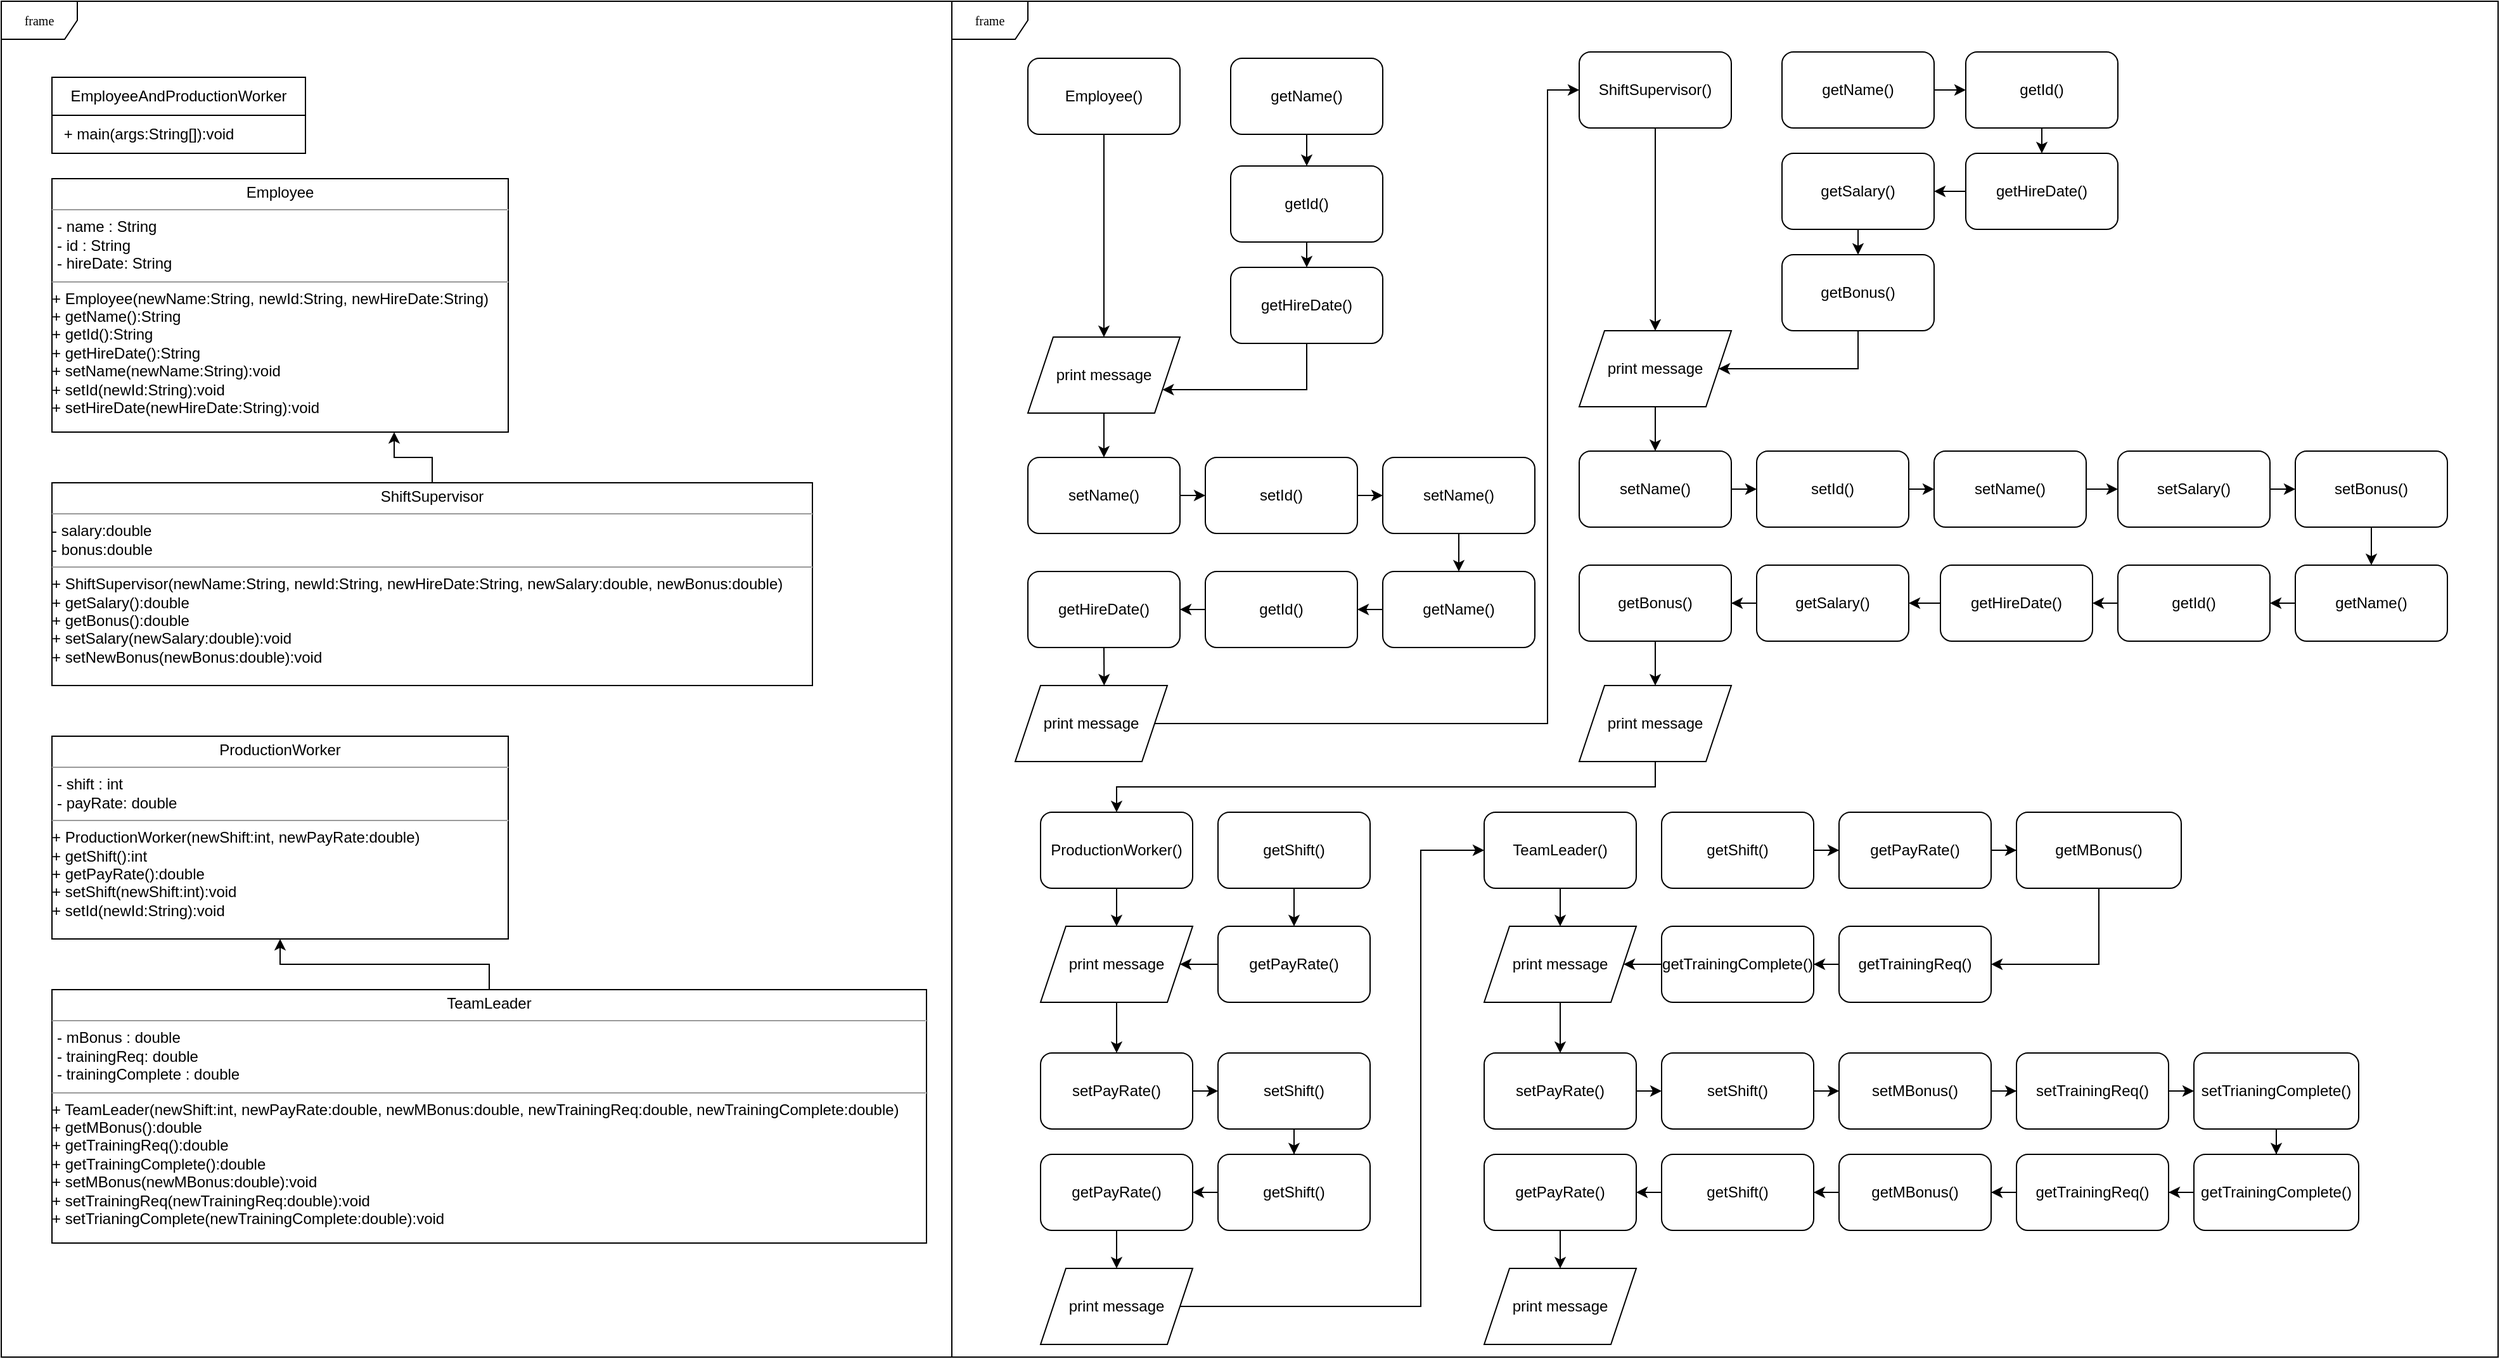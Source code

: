 <mxfile version="21.8.0" type="github">
  <diagram name="Page-1" id="P0r75sNN5x2hzDNqAm3I">
    <mxGraphModel dx="1914" dy="2133" grid="1" gridSize="10" guides="1" tooltips="1" connect="1" arrows="1" fold="1" page="1" pageScale="1" pageWidth="850" pageHeight="1100" math="0" shadow="0">
      <root>
        <mxCell id="0" />
        <mxCell id="1" parent="0" />
        <mxCell id="juT-ESsIJ_UsiJBfhcRe-1" value="frame" style="shape=umlFrame;whiteSpace=wrap;html=1;rounded=0;shadow=0;comic=0;labelBackgroundColor=none;strokeWidth=1;fontFamily=Verdana;fontSize=10;align=center;" vertex="1" parent="1">
          <mxGeometry x="40" y="-1080" width="750" height="1070" as="geometry" />
        </mxCell>
        <mxCell id="juT-ESsIJ_UsiJBfhcRe-41" value="&lt;div&gt;EmployeeAndProductionWorker&lt;/div&gt;" style="swimlane;fontStyle=0;childLayout=stackLayout;horizontal=1;startSize=30;horizontalStack=0;resizeParent=1;resizeParentMax=0;resizeLast=0;collapsible=1;marginBottom=0;whiteSpace=wrap;html=1;" vertex="1" parent="1">
          <mxGeometry x="80" y="-1020" width="200" height="60" as="geometry" />
        </mxCell>
        <mxCell id="juT-ESsIJ_UsiJBfhcRe-42" value="&amp;nbsp;+ main(args:String[]):void" style="text;strokeColor=none;fillColor=none;align=left;verticalAlign=middle;spacingLeft=4;spacingRight=4;overflow=hidden;points=[[0,0.5],[1,0.5]];portConstraint=eastwest;rotatable=0;whiteSpace=wrap;html=1;" vertex="1" parent="juT-ESsIJ_UsiJBfhcRe-41">
          <mxGeometry y="30" width="200" height="30" as="geometry" />
        </mxCell>
        <mxCell id="juT-ESsIJ_UsiJBfhcRe-44" value="Employee()" style="rounded=1;whiteSpace=wrap;html=1;" vertex="1" parent="1">
          <mxGeometry x="850" y="-1035" width="120" height="60" as="geometry" />
        </mxCell>
        <mxCell id="juT-ESsIJ_UsiJBfhcRe-46" value="" style="endArrow=classic;html=1;rounded=0;entryX=0.5;entryY=0;entryDx=0;entryDy=0;" edge="1" parent="1" source="juT-ESsIJ_UsiJBfhcRe-44" target="juT-ESsIJ_UsiJBfhcRe-48">
          <mxGeometry width="50" height="50" relative="1" as="geometry">
            <mxPoint x="900" y="-925" as="sourcePoint" />
            <mxPoint x="910" y="-915" as="targetPoint" />
            <Array as="points" />
          </mxGeometry>
        </mxCell>
        <mxCell id="juT-ESsIJ_UsiJBfhcRe-47" value="" style="edgeStyle=orthogonalEdgeStyle;rounded=0;orthogonalLoop=1;jettySize=auto;html=1;" edge="1" parent="1" source="juT-ESsIJ_UsiJBfhcRe-48">
          <mxGeometry relative="1" as="geometry">
            <mxPoint x="910" y="-720" as="targetPoint" />
          </mxGeometry>
        </mxCell>
        <mxCell id="juT-ESsIJ_UsiJBfhcRe-48" value="print message" style="shape=parallelogram;perimeter=parallelogramPerimeter;whiteSpace=wrap;html=1;fixedSize=1;" vertex="1" parent="1">
          <mxGeometry x="850" y="-815" width="120" height="60" as="geometry" />
        </mxCell>
        <mxCell id="juT-ESsIJ_UsiJBfhcRe-78" style="edgeStyle=orthogonalEdgeStyle;rounded=0;orthogonalLoop=1;jettySize=auto;html=1;exitX=0.5;exitY=1;exitDx=0;exitDy=0;entryX=0.5;entryY=0;entryDx=0;entryDy=0;" edge="1" parent="1" source="juT-ESsIJ_UsiJBfhcRe-52" target="juT-ESsIJ_UsiJBfhcRe-70">
          <mxGeometry relative="1" as="geometry" />
        </mxCell>
        <mxCell id="juT-ESsIJ_UsiJBfhcRe-52" value="getName()" style="rounded=1;whiteSpace=wrap;html=1;" vertex="1" parent="1">
          <mxGeometry x="1010" y="-1035" width="120" height="60" as="geometry" />
        </mxCell>
        <mxCell id="juT-ESsIJ_UsiJBfhcRe-56" value="&lt;p style=&quot;margin:0px;margin-top:4px;text-align:center;&quot;&gt;Employee&lt;br&gt;&lt;/p&gt;&lt;hr size=&quot;1&quot;&gt;&lt;p style=&quot;margin:0px;margin-left:4px;&quot;&gt;- name : String&lt;/p&gt;&lt;p style=&quot;margin:0px;margin-left:4px;&quot;&gt;- id : String&lt;/p&gt;&lt;p style=&quot;margin:0px;margin-left:4px;&quot;&gt;- hireDate: String&lt;br&gt;&lt;/p&gt;&lt;hr size=&quot;1&quot;&gt;&lt;div&gt;+ Employee(newName:String, newId:String, newHireDate:String)&lt;/div&gt;&lt;div&gt;+ getName():String&lt;/div&gt;&lt;div&gt;+ getId():String&lt;/div&gt;&lt;div&gt;+ getHireDate():String&lt;/div&gt;&lt;div&gt;+ setName(newName:String):void&lt;/div&gt;&lt;div&gt;+ setId(newId:String):void&lt;/div&gt;&lt;div&gt;+ setHireDate(newHireDate:String):void&lt;br&gt;&lt;/div&gt;" style="verticalAlign=top;align=left;overflow=fill;fontSize=12;fontFamily=Helvetica;html=1;rounded=0;shadow=0;comic=0;labelBackgroundColor=none;strokeWidth=1" vertex="1" parent="1">
          <mxGeometry x="80" y="-940" width="360" height="200" as="geometry" />
        </mxCell>
        <mxCell id="juT-ESsIJ_UsiJBfhcRe-57" value="&lt;p style=&quot;margin:0px;margin-top:4px;text-align:center;&quot;&gt;ProductionWorker&lt;br&gt;&lt;/p&gt;&lt;hr size=&quot;1&quot;&gt;&lt;p style=&quot;margin:0px;margin-left:4px;&quot;&gt;- shift : int&lt;br&gt;&lt;/p&gt;&lt;p style=&quot;margin:0px;margin-left:4px;&quot;&gt;- payRate: double&lt;br&gt;&lt;/p&gt;&lt;hr size=&quot;1&quot;&gt;&lt;div&gt;+ ProductionWorker(newShift:int, newPayRate:double)&lt;/div&gt;&lt;div&gt;+ getShift():int&lt;/div&gt;&lt;div&gt;+ getPayRate():double&lt;/div&gt;&lt;div&gt;+ setShift(newShift:int):void&lt;/div&gt;&lt;div&gt;+ setId(newId:String):void&lt;/div&gt;" style="verticalAlign=top;align=left;overflow=fill;fontSize=12;fontFamily=Helvetica;html=1;rounded=0;shadow=0;comic=0;labelBackgroundColor=none;strokeWidth=1" vertex="1" parent="1">
          <mxGeometry x="80" y="-500" width="360" height="160" as="geometry" />
        </mxCell>
        <mxCell id="juT-ESsIJ_UsiJBfhcRe-60" style="edgeStyle=orthogonalEdgeStyle;rounded=0;orthogonalLoop=1;jettySize=auto;html=1;entryX=0.75;entryY=1;entryDx=0;entryDy=0;" edge="1" parent="1" source="juT-ESsIJ_UsiJBfhcRe-58" target="juT-ESsIJ_UsiJBfhcRe-56">
          <mxGeometry relative="1" as="geometry" />
        </mxCell>
        <mxCell id="juT-ESsIJ_UsiJBfhcRe-58" value="&lt;p style=&quot;margin:0px;margin-top:4px;text-align:center;&quot;&gt;ShiftSupervisor&lt;br&gt;&lt;/p&gt;&lt;hr size=&quot;1&quot;&gt;&lt;div&gt;- salary:double&lt;/div&gt;&lt;div&gt;- bonus:double&lt;br&gt;&lt;/div&gt;&lt;hr size=&quot;1&quot;&gt;&lt;div&gt;+ ShiftSupervisor(newName:String, newId:String, newHireDate:String, newSalary:double, newBonus:double)&lt;/div&gt;&lt;div&gt;+ getSalary():double&lt;/div&gt;&lt;div&gt;+ getBonus():double&lt;/div&gt;&lt;div&gt;+ setSalary(newSalary:double):void&lt;/div&gt;&lt;div&gt;+ setNewBonus(newBonus:double):void&lt;/div&gt;" style="verticalAlign=top;align=left;overflow=fill;fontSize=12;fontFamily=Helvetica;html=1;rounded=0;shadow=0;comic=0;labelBackgroundColor=none;strokeWidth=1" vertex="1" parent="1">
          <mxGeometry x="80" y="-700" width="600" height="160" as="geometry" />
        </mxCell>
        <mxCell id="juT-ESsIJ_UsiJBfhcRe-62" style="edgeStyle=orthogonalEdgeStyle;rounded=0;orthogonalLoop=1;jettySize=auto;html=1;" edge="1" parent="1" source="juT-ESsIJ_UsiJBfhcRe-61" target="juT-ESsIJ_UsiJBfhcRe-57">
          <mxGeometry relative="1" as="geometry" />
        </mxCell>
        <mxCell id="juT-ESsIJ_UsiJBfhcRe-61" value="&lt;p style=&quot;margin:0px;margin-top:4px;text-align:center;&quot;&gt;TeamLeader&lt;br&gt;&lt;/p&gt;&lt;hr size=&quot;1&quot;&gt;&lt;p style=&quot;margin:0px;margin-left:4px;&quot;&gt;- mBonus : double&lt;br&gt;&lt;/p&gt;&lt;p style=&quot;margin:0px;margin-left:4px;&quot;&gt;- trainingReq: double&lt;/p&gt;&lt;p style=&quot;margin:0px;margin-left:4px;&quot;&gt;- trainingComplete : double&lt;br&gt;&lt;/p&gt;&lt;hr size=&quot;1&quot;&gt;&lt;div&gt;+ TeamLeader(newShift:int, newPayRate:double, newMBonus:double, newTrainingReq:double, newTrainingComplete:double)&lt;/div&gt;&lt;div&gt;+ getMBonus():double&lt;/div&gt;&lt;div&gt;+ getTrainingReq():double&lt;/div&gt;&lt;div&gt;+ getTrainingComplete():double&lt;br&gt;&lt;/div&gt;&lt;div&gt;+ setMBonus(newMBonus:double):void&lt;/div&gt;&lt;div&gt;+ setTrainingReq(newTrainingReq:double):void&lt;/div&gt;&lt;div&gt;+ setTrianingComplete(newTrainingComplete:double):void&lt;br&gt;&lt;/div&gt;" style="verticalAlign=top;align=left;overflow=fill;fontSize=12;fontFamily=Helvetica;html=1;rounded=0;shadow=0;comic=0;labelBackgroundColor=none;strokeWidth=1" vertex="1" parent="1">
          <mxGeometry x="80" y="-300" width="690" height="200" as="geometry" />
        </mxCell>
        <mxCell id="juT-ESsIJ_UsiJBfhcRe-80" style="edgeStyle=orthogonalEdgeStyle;rounded=0;orthogonalLoop=1;jettySize=auto;html=1;exitX=0.5;exitY=1;exitDx=0;exitDy=0;entryX=1;entryY=0.75;entryDx=0;entryDy=0;" edge="1" parent="1" source="juT-ESsIJ_UsiJBfhcRe-69" target="juT-ESsIJ_UsiJBfhcRe-48">
          <mxGeometry relative="1" as="geometry" />
        </mxCell>
        <mxCell id="juT-ESsIJ_UsiJBfhcRe-69" value="getHireDate()" style="rounded=1;whiteSpace=wrap;html=1;" vertex="1" parent="1">
          <mxGeometry x="1010" y="-870" width="120" height="60" as="geometry" />
        </mxCell>
        <mxCell id="juT-ESsIJ_UsiJBfhcRe-79" style="edgeStyle=orthogonalEdgeStyle;rounded=0;orthogonalLoop=1;jettySize=auto;html=1;exitX=0.5;exitY=1;exitDx=0;exitDy=0;entryX=0.5;entryY=0;entryDx=0;entryDy=0;" edge="1" parent="1" source="juT-ESsIJ_UsiJBfhcRe-70" target="juT-ESsIJ_UsiJBfhcRe-69">
          <mxGeometry relative="1" as="geometry" />
        </mxCell>
        <mxCell id="juT-ESsIJ_UsiJBfhcRe-70" value="getId()" style="rounded=1;whiteSpace=wrap;html=1;" vertex="1" parent="1">
          <mxGeometry x="1010" y="-950" width="120" height="60" as="geometry" />
        </mxCell>
        <mxCell id="juT-ESsIJ_UsiJBfhcRe-76" style="edgeStyle=orthogonalEdgeStyle;rounded=0;orthogonalLoop=1;jettySize=auto;html=1;exitX=1;exitY=0.5;exitDx=0;exitDy=0;entryX=0;entryY=0.5;entryDx=0;entryDy=0;" edge="1" parent="1" source="juT-ESsIJ_UsiJBfhcRe-73" target="juT-ESsIJ_UsiJBfhcRe-75">
          <mxGeometry relative="1" as="geometry" />
        </mxCell>
        <mxCell id="juT-ESsIJ_UsiJBfhcRe-73" value="setName()" style="rounded=1;whiteSpace=wrap;html=1;" vertex="1" parent="1">
          <mxGeometry x="850" y="-720" width="120" height="60" as="geometry" />
        </mxCell>
        <mxCell id="juT-ESsIJ_UsiJBfhcRe-81" style="edgeStyle=orthogonalEdgeStyle;rounded=0;orthogonalLoop=1;jettySize=auto;html=1;" edge="1" parent="1" source="juT-ESsIJ_UsiJBfhcRe-74">
          <mxGeometry relative="1" as="geometry">
            <mxPoint x="1190" y="-630" as="targetPoint" />
          </mxGeometry>
        </mxCell>
        <mxCell id="juT-ESsIJ_UsiJBfhcRe-74" value="setName()" style="rounded=1;whiteSpace=wrap;html=1;" vertex="1" parent="1">
          <mxGeometry x="1130" y="-720" width="120" height="60" as="geometry" />
        </mxCell>
        <mxCell id="juT-ESsIJ_UsiJBfhcRe-77" style="edgeStyle=orthogonalEdgeStyle;rounded=0;orthogonalLoop=1;jettySize=auto;html=1;exitX=1;exitY=0.5;exitDx=0;exitDy=0;entryX=0;entryY=0.5;entryDx=0;entryDy=0;" edge="1" parent="1" source="juT-ESsIJ_UsiJBfhcRe-75" target="juT-ESsIJ_UsiJBfhcRe-74">
          <mxGeometry relative="1" as="geometry" />
        </mxCell>
        <mxCell id="juT-ESsIJ_UsiJBfhcRe-75" value="setId()" style="rounded=1;whiteSpace=wrap;html=1;" vertex="1" parent="1">
          <mxGeometry x="990" y="-720" width="120" height="60" as="geometry" />
        </mxCell>
        <mxCell id="juT-ESsIJ_UsiJBfhcRe-86" style="edgeStyle=orthogonalEdgeStyle;rounded=0;orthogonalLoop=1;jettySize=auto;html=1;exitX=0;exitY=0.5;exitDx=0;exitDy=0;entryX=1;entryY=0.5;entryDx=0;entryDy=0;" edge="1" parent="1" source="juT-ESsIJ_UsiJBfhcRe-82" target="juT-ESsIJ_UsiJBfhcRe-84">
          <mxGeometry relative="1" as="geometry" />
        </mxCell>
        <mxCell id="juT-ESsIJ_UsiJBfhcRe-82" value="getName()" style="rounded=1;whiteSpace=wrap;html=1;" vertex="1" parent="1">
          <mxGeometry x="1130" y="-630" width="120" height="60" as="geometry" />
        </mxCell>
        <mxCell id="juT-ESsIJ_UsiJBfhcRe-87" style="edgeStyle=orthogonalEdgeStyle;rounded=0;orthogonalLoop=1;jettySize=auto;html=1;exitX=0;exitY=0.5;exitDx=0;exitDy=0;entryX=1;entryY=0.5;entryDx=0;entryDy=0;" edge="1" parent="1" source="juT-ESsIJ_UsiJBfhcRe-84" target="juT-ESsIJ_UsiJBfhcRe-85">
          <mxGeometry relative="1" as="geometry" />
        </mxCell>
        <mxCell id="juT-ESsIJ_UsiJBfhcRe-84" value="getId()" style="rounded=1;whiteSpace=wrap;html=1;" vertex="1" parent="1">
          <mxGeometry x="990" y="-630" width="120" height="60" as="geometry" />
        </mxCell>
        <mxCell id="juT-ESsIJ_UsiJBfhcRe-88" style="edgeStyle=orthogonalEdgeStyle;rounded=0;orthogonalLoop=1;jettySize=auto;html=1;exitX=0.5;exitY=1;exitDx=0;exitDy=0;" edge="1" parent="1" source="juT-ESsIJ_UsiJBfhcRe-85">
          <mxGeometry relative="1" as="geometry">
            <mxPoint x="910.176" y="-540" as="targetPoint" />
          </mxGeometry>
        </mxCell>
        <mxCell id="juT-ESsIJ_UsiJBfhcRe-85" value="getHireDate()" style="rounded=1;whiteSpace=wrap;html=1;" vertex="1" parent="1">
          <mxGeometry x="850" y="-630" width="120" height="60" as="geometry" />
        </mxCell>
        <mxCell id="juT-ESsIJ_UsiJBfhcRe-197" style="edgeStyle=orthogonalEdgeStyle;rounded=0;orthogonalLoop=1;jettySize=auto;html=1;exitX=1;exitY=0.5;exitDx=0;exitDy=0;entryX=0;entryY=0.5;entryDx=0;entryDy=0;" edge="1" parent="1" source="juT-ESsIJ_UsiJBfhcRe-89" target="juT-ESsIJ_UsiJBfhcRe-90">
          <mxGeometry relative="1" as="geometry">
            <Array as="points">
              <mxPoint x="1260" y="-510" />
              <mxPoint x="1260" y="-1010" />
            </Array>
          </mxGeometry>
        </mxCell>
        <mxCell id="juT-ESsIJ_UsiJBfhcRe-89" value="print message" style="shape=parallelogram;perimeter=parallelogramPerimeter;whiteSpace=wrap;html=1;fixedSize=1;" vertex="1" parent="1">
          <mxGeometry x="840" y="-540" width="120" height="60" as="geometry" />
        </mxCell>
        <mxCell id="juT-ESsIJ_UsiJBfhcRe-90" value="&lt;div&gt;ShiftSupervisor()&lt;/div&gt;" style="rounded=1;whiteSpace=wrap;html=1;" vertex="1" parent="1">
          <mxGeometry x="1285" y="-1040" width="120" height="60" as="geometry" />
        </mxCell>
        <mxCell id="juT-ESsIJ_UsiJBfhcRe-91" value="" style="endArrow=classic;html=1;rounded=0;entryX=0.5;entryY=0;entryDx=0;entryDy=0;" edge="1" parent="1" source="juT-ESsIJ_UsiJBfhcRe-90" target="juT-ESsIJ_UsiJBfhcRe-93">
          <mxGeometry width="50" height="50" relative="1" as="geometry">
            <mxPoint x="1335" y="-930" as="sourcePoint" />
            <mxPoint x="1345" y="-920" as="targetPoint" />
            <Array as="points" />
          </mxGeometry>
        </mxCell>
        <mxCell id="juT-ESsIJ_UsiJBfhcRe-92" value="" style="edgeStyle=orthogonalEdgeStyle;rounded=0;orthogonalLoop=1;jettySize=auto;html=1;" edge="1" parent="1" source="juT-ESsIJ_UsiJBfhcRe-93">
          <mxGeometry relative="1" as="geometry">
            <mxPoint x="1345" y="-725" as="targetPoint" />
          </mxGeometry>
        </mxCell>
        <mxCell id="juT-ESsIJ_UsiJBfhcRe-93" value="print message" style="shape=parallelogram;perimeter=parallelogramPerimeter;whiteSpace=wrap;html=1;fixedSize=1;" vertex="1" parent="1">
          <mxGeometry x="1285" y="-820" width="120" height="60" as="geometry" />
        </mxCell>
        <mxCell id="juT-ESsIJ_UsiJBfhcRe-116" style="edgeStyle=orthogonalEdgeStyle;rounded=0;orthogonalLoop=1;jettySize=auto;html=1;exitX=1;exitY=0.5;exitDx=0;exitDy=0;entryX=0;entryY=0.5;entryDx=0;entryDy=0;" edge="1" parent="1" source="juT-ESsIJ_UsiJBfhcRe-95" target="juT-ESsIJ_UsiJBfhcRe-99">
          <mxGeometry relative="1" as="geometry" />
        </mxCell>
        <mxCell id="juT-ESsIJ_UsiJBfhcRe-95" value="getName()" style="rounded=1;whiteSpace=wrap;html=1;" vertex="1" parent="1">
          <mxGeometry x="1445" y="-1040" width="120" height="60" as="geometry" />
        </mxCell>
        <mxCell id="juT-ESsIJ_UsiJBfhcRe-120" style="edgeStyle=orthogonalEdgeStyle;rounded=0;orthogonalLoop=1;jettySize=auto;html=1;exitX=0;exitY=0.5;exitDx=0;exitDy=0;entryX=1;entryY=0.5;entryDx=0;entryDy=0;" edge="1" parent="1" source="juT-ESsIJ_UsiJBfhcRe-97" target="juT-ESsIJ_UsiJBfhcRe-118">
          <mxGeometry relative="1" as="geometry" />
        </mxCell>
        <mxCell id="juT-ESsIJ_UsiJBfhcRe-97" value="getHireDate()" style="rounded=1;whiteSpace=wrap;html=1;" vertex="1" parent="1">
          <mxGeometry x="1590" y="-960" width="120" height="60" as="geometry" />
        </mxCell>
        <mxCell id="juT-ESsIJ_UsiJBfhcRe-117" style="edgeStyle=orthogonalEdgeStyle;rounded=0;orthogonalLoop=1;jettySize=auto;html=1;exitX=0.5;exitY=1;exitDx=0;exitDy=0;entryX=0.5;entryY=0;entryDx=0;entryDy=0;" edge="1" parent="1" source="juT-ESsIJ_UsiJBfhcRe-99" target="juT-ESsIJ_UsiJBfhcRe-97">
          <mxGeometry relative="1" as="geometry" />
        </mxCell>
        <mxCell id="juT-ESsIJ_UsiJBfhcRe-99" value="getId()" style="rounded=1;whiteSpace=wrap;html=1;" vertex="1" parent="1">
          <mxGeometry x="1590" y="-1040" width="120" height="60" as="geometry" />
        </mxCell>
        <mxCell id="juT-ESsIJ_UsiJBfhcRe-100" style="edgeStyle=orthogonalEdgeStyle;rounded=0;orthogonalLoop=1;jettySize=auto;html=1;exitX=1;exitY=0.5;exitDx=0;exitDy=0;entryX=0;entryY=0.5;entryDx=0;entryDy=0;" edge="1" parent="1" source="juT-ESsIJ_UsiJBfhcRe-101" target="juT-ESsIJ_UsiJBfhcRe-105">
          <mxGeometry relative="1" as="geometry" />
        </mxCell>
        <mxCell id="juT-ESsIJ_UsiJBfhcRe-101" value="setName()" style="rounded=1;whiteSpace=wrap;html=1;" vertex="1" parent="1">
          <mxGeometry x="1285" y="-725" width="120" height="60" as="geometry" />
        </mxCell>
        <mxCell id="juT-ESsIJ_UsiJBfhcRe-127" style="edgeStyle=orthogonalEdgeStyle;rounded=0;orthogonalLoop=1;jettySize=auto;html=1;exitX=1;exitY=0.5;exitDx=0;exitDy=0;entryX=0;entryY=0.5;entryDx=0;entryDy=0;" edge="1" parent="1" source="juT-ESsIJ_UsiJBfhcRe-103" target="juT-ESsIJ_UsiJBfhcRe-123">
          <mxGeometry relative="1" as="geometry" />
        </mxCell>
        <mxCell id="juT-ESsIJ_UsiJBfhcRe-103" value="setName()" style="rounded=1;whiteSpace=wrap;html=1;" vertex="1" parent="1">
          <mxGeometry x="1565" y="-725" width="120" height="60" as="geometry" />
        </mxCell>
        <mxCell id="juT-ESsIJ_UsiJBfhcRe-104" style="edgeStyle=orthogonalEdgeStyle;rounded=0;orthogonalLoop=1;jettySize=auto;html=1;exitX=1;exitY=0.5;exitDx=0;exitDy=0;entryX=0;entryY=0.5;entryDx=0;entryDy=0;" edge="1" parent="1" source="juT-ESsIJ_UsiJBfhcRe-105" target="juT-ESsIJ_UsiJBfhcRe-103">
          <mxGeometry relative="1" as="geometry" />
        </mxCell>
        <mxCell id="juT-ESsIJ_UsiJBfhcRe-105" value="setId()" style="rounded=1;whiteSpace=wrap;html=1;" vertex="1" parent="1">
          <mxGeometry x="1425" y="-725" width="120" height="60" as="geometry" />
        </mxCell>
        <mxCell id="juT-ESsIJ_UsiJBfhcRe-106" style="edgeStyle=orthogonalEdgeStyle;rounded=0;orthogonalLoop=1;jettySize=auto;html=1;exitX=0;exitY=0.5;exitDx=0;exitDy=0;entryX=1;entryY=0.5;entryDx=0;entryDy=0;" edge="1" parent="1" source="juT-ESsIJ_UsiJBfhcRe-107" target="juT-ESsIJ_UsiJBfhcRe-109">
          <mxGeometry relative="1" as="geometry" />
        </mxCell>
        <mxCell id="juT-ESsIJ_UsiJBfhcRe-107" value="getName()" style="rounded=1;whiteSpace=wrap;html=1;" vertex="1" parent="1">
          <mxGeometry x="1850" y="-635" width="120" height="60" as="geometry" />
        </mxCell>
        <mxCell id="juT-ESsIJ_UsiJBfhcRe-108" style="edgeStyle=orthogonalEdgeStyle;rounded=0;orthogonalLoop=1;jettySize=auto;html=1;exitX=0;exitY=0.5;exitDx=0;exitDy=0;entryX=1;entryY=0.5;entryDx=0;entryDy=0;" edge="1" parent="1" source="juT-ESsIJ_UsiJBfhcRe-109" target="juT-ESsIJ_UsiJBfhcRe-111">
          <mxGeometry relative="1" as="geometry" />
        </mxCell>
        <mxCell id="juT-ESsIJ_UsiJBfhcRe-109" value="getId()" style="rounded=1;whiteSpace=wrap;html=1;" vertex="1" parent="1">
          <mxGeometry x="1710" y="-635" width="120" height="60" as="geometry" />
        </mxCell>
        <mxCell id="juT-ESsIJ_UsiJBfhcRe-130" style="edgeStyle=orthogonalEdgeStyle;rounded=0;orthogonalLoop=1;jettySize=auto;html=1;exitX=0;exitY=0.5;exitDx=0;exitDy=0;entryX=1;entryY=0.5;entryDx=0;entryDy=0;" edge="1" parent="1" source="juT-ESsIJ_UsiJBfhcRe-111" target="juT-ESsIJ_UsiJBfhcRe-126">
          <mxGeometry relative="1" as="geometry" />
        </mxCell>
        <mxCell id="juT-ESsIJ_UsiJBfhcRe-111" value="getHireDate()" style="rounded=1;whiteSpace=wrap;html=1;" vertex="1" parent="1">
          <mxGeometry x="1570" y="-635" width="120" height="60" as="geometry" />
        </mxCell>
        <mxCell id="juT-ESsIJ_UsiJBfhcRe-198" style="edgeStyle=orthogonalEdgeStyle;rounded=0;orthogonalLoop=1;jettySize=auto;html=1;exitX=0.5;exitY=1;exitDx=0;exitDy=0;" edge="1" parent="1" source="juT-ESsIJ_UsiJBfhcRe-112" target="juT-ESsIJ_UsiJBfhcRe-133">
          <mxGeometry relative="1" as="geometry" />
        </mxCell>
        <mxCell id="juT-ESsIJ_UsiJBfhcRe-112" value="print message" style="shape=parallelogram;perimeter=parallelogramPerimeter;whiteSpace=wrap;html=1;fixedSize=1;" vertex="1" parent="1">
          <mxGeometry x="1285" y="-540" width="120" height="60" as="geometry" />
        </mxCell>
        <mxCell id="juT-ESsIJ_UsiJBfhcRe-121" style="edgeStyle=orthogonalEdgeStyle;rounded=0;orthogonalLoop=1;jettySize=auto;html=1;exitX=0.5;exitY=1;exitDx=0;exitDy=0;entryX=0.5;entryY=0;entryDx=0;entryDy=0;" edge="1" parent="1" source="juT-ESsIJ_UsiJBfhcRe-118" target="juT-ESsIJ_UsiJBfhcRe-119">
          <mxGeometry relative="1" as="geometry" />
        </mxCell>
        <mxCell id="juT-ESsIJ_UsiJBfhcRe-118" value="getSalary()" style="rounded=1;whiteSpace=wrap;html=1;" vertex="1" parent="1">
          <mxGeometry x="1445" y="-960" width="120" height="60" as="geometry" />
        </mxCell>
        <mxCell id="juT-ESsIJ_UsiJBfhcRe-122" style="edgeStyle=orthogonalEdgeStyle;rounded=0;orthogonalLoop=1;jettySize=auto;html=1;exitX=0.5;exitY=1;exitDx=0;exitDy=0;entryX=1;entryY=0.5;entryDx=0;entryDy=0;" edge="1" parent="1" source="juT-ESsIJ_UsiJBfhcRe-119" target="juT-ESsIJ_UsiJBfhcRe-93">
          <mxGeometry relative="1" as="geometry" />
        </mxCell>
        <mxCell id="juT-ESsIJ_UsiJBfhcRe-119" value="getBonus()" style="rounded=1;whiteSpace=wrap;html=1;" vertex="1" parent="1">
          <mxGeometry x="1445" y="-880" width="120" height="60" as="geometry" />
        </mxCell>
        <mxCell id="juT-ESsIJ_UsiJBfhcRe-128" style="edgeStyle=orthogonalEdgeStyle;rounded=0;orthogonalLoop=1;jettySize=auto;html=1;exitX=1;exitY=0.5;exitDx=0;exitDy=0;entryX=0;entryY=0.5;entryDx=0;entryDy=0;" edge="1" parent="1" source="juT-ESsIJ_UsiJBfhcRe-123" target="juT-ESsIJ_UsiJBfhcRe-124">
          <mxGeometry relative="1" as="geometry" />
        </mxCell>
        <mxCell id="juT-ESsIJ_UsiJBfhcRe-123" value="setSalary()" style="rounded=1;whiteSpace=wrap;html=1;" vertex="1" parent="1">
          <mxGeometry x="1710" y="-725" width="120" height="60" as="geometry" />
        </mxCell>
        <mxCell id="juT-ESsIJ_UsiJBfhcRe-129" style="edgeStyle=orthogonalEdgeStyle;rounded=0;orthogonalLoop=1;jettySize=auto;html=1;exitX=0.5;exitY=1;exitDx=0;exitDy=0;entryX=0.5;entryY=0;entryDx=0;entryDy=0;" edge="1" parent="1" source="juT-ESsIJ_UsiJBfhcRe-124" target="juT-ESsIJ_UsiJBfhcRe-107">
          <mxGeometry relative="1" as="geometry" />
        </mxCell>
        <mxCell id="juT-ESsIJ_UsiJBfhcRe-124" value="setBonus()" style="rounded=1;whiteSpace=wrap;html=1;" vertex="1" parent="1">
          <mxGeometry x="1850" y="-725" width="120" height="60" as="geometry" />
        </mxCell>
        <mxCell id="juT-ESsIJ_UsiJBfhcRe-132" style="edgeStyle=orthogonalEdgeStyle;rounded=0;orthogonalLoop=1;jettySize=auto;html=1;exitX=0.5;exitY=1;exitDx=0;exitDy=0;" edge="1" parent="1" source="juT-ESsIJ_UsiJBfhcRe-125" target="juT-ESsIJ_UsiJBfhcRe-112">
          <mxGeometry relative="1" as="geometry" />
        </mxCell>
        <mxCell id="juT-ESsIJ_UsiJBfhcRe-125" value="getBonus()" style="rounded=1;whiteSpace=wrap;html=1;" vertex="1" parent="1">
          <mxGeometry x="1285" y="-635" width="120" height="60" as="geometry" />
        </mxCell>
        <mxCell id="juT-ESsIJ_UsiJBfhcRe-131" style="edgeStyle=orthogonalEdgeStyle;rounded=0;orthogonalLoop=1;jettySize=auto;html=1;exitX=0;exitY=0.5;exitDx=0;exitDy=0;" edge="1" parent="1" source="juT-ESsIJ_UsiJBfhcRe-126" target="juT-ESsIJ_UsiJBfhcRe-125">
          <mxGeometry relative="1" as="geometry" />
        </mxCell>
        <mxCell id="juT-ESsIJ_UsiJBfhcRe-126" value="getSalary()" style="rounded=1;whiteSpace=wrap;html=1;" vertex="1" parent="1">
          <mxGeometry x="1425" y="-635" width="120" height="60" as="geometry" />
        </mxCell>
        <mxCell id="juT-ESsIJ_UsiJBfhcRe-133" value="ProductionWorker()" style="rounded=1;whiteSpace=wrap;html=1;" vertex="1" parent="1">
          <mxGeometry x="860" y="-440" width="120" height="60" as="geometry" />
        </mxCell>
        <mxCell id="juT-ESsIJ_UsiJBfhcRe-134" value="" style="endArrow=classic;html=1;rounded=0;entryX=0.5;entryY=0;entryDx=0;entryDy=0;" edge="1" parent="1" source="juT-ESsIJ_UsiJBfhcRe-133" target="juT-ESsIJ_UsiJBfhcRe-136">
          <mxGeometry width="50" height="50" relative="1" as="geometry">
            <mxPoint x="910" y="-330" as="sourcePoint" />
            <mxPoint x="920" y="-320" as="targetPoint" />
            <Array as="points" />
          </mxGeometry>
        </mxCell>
        <mxCell id="juT-ESsIJ_UsiJBfhcRe-156" style="edgeStyle=orthogonalEdgeStyle;rounded=0;orthogonalLoop=1;jettySize=auto;html=1;exitX=0.5;exitY=1;exitDx=0;exitDy=0;" edge="1" parent="1" source="juT-ESsIJ_UsiJBfhcRe-136" target="juT-ESsIJ_UsiJBfhcRe-144">
          <mxGeometry relative="1" as="geometry" />
        </mxCell>
        <mxCell id="juT-ESsIJ_UsiJBfhcRe-136" value="print message" style="shape=parallelogram;perimeter=parallelogramPerimeter;whiteSpace=wrap;html=1;fixedSize=1;" vertex="1" parent="1">
          <mxGeometry x="860" y="-350" width="120" height="60" as="geometry" />
        </mxCell>
        <mxCell id="juT-ESsIJ_UsiJBfhcRe-137" style="edgeStyle=orthogonalEdgeStyle;rounded=0;orthogonalLoop=1;jettySize=auto;html=1;exitX=0.5;exitY=1;exitDx=0;exitDy=0;entryX=0.5;entryY=0;entryDx=0;entryDy=0;" edge="1" parent="1" source="juT-ESsIJ_UsiJBfhcRe-138" target="juT-ESsIJ_UsiJBfhcRe-142">
          <mxGeometry relative="1" as="geometry" />
        </mxCell>
        <mxCell id="juT-ESsIJ_UsiJBfhcRe-138" value="getShift()" style="rounded=1;whiteSpace=wrap;html=1;" vertex="1" parent="1">
          <mxGeometry x="1000" y="-440" width="120" height="60" as="geometry" />
        </mxCell>
        <mxCell id="juT-ESsIJ_UsiJBfhcRe-155" style="edgeStyle=orthogonalEdgeStyle;rounded=0;orthogonalLoop=1;jettySize=auto;html=1;entryX=1;entryY=0.5;entryDx=0;entryDy=0;" edge="1" parent="1" source="juT-ESsIJ_UsiJBfhcRe-142" target="juT-ESsIJ_UsiJBfhcRe-136">
          <mxGeometry relative="1" as="geometry" />
        </mxCell>
        <mxCell id="juT-ESsIJ_UsiJBfhcRe-142" value="getPayRate()" style="rounded=1;whiteSpace=wrap;html=1;" vertex="1" parent="1">
          <mxGeometry x="1000" y="-350" width="120" height="60" as="geometry" />
        </mxCell>
        <mxCell id="juT-ESsIJ_UsiJBfhcRe-143" style="edgeStyle=orthogonalEdgeStyle;rounded=0;orthogonalLoop=1;jettySize=auto;html=1;exitX=1;exitY=0.5;exitDx=0;exitDy=0;entryX=0;entryY=0.5;entryDx=0;entryDy=0;" edge="1" parent="1" source="juT-ESsIJ_UsiJBfhcRe-144" target="juT-ESsIJ_UsiJBfhcRe-147">
          <mxGeometry relative="1" as="geometry" />
        </mxCell>
        <mxCell id="juT-ESsIJ_UsiJBfhcRe-144" value="setPayRate()" style="rounded=1;whiteSpace=wrap;html=1;" vertex="1" parent="1">
          <mxGeometry x="860" y="-250" width="120" height="60" as="geometry" />
        </mxCell>
        <mxCell id="juT-ESsIJ_UsiJBfhcRe-158" style="edgeStyle=orthogonalEdgeStyle;rounded=0;orthogonalLoop=1;jettySize=auto;html=1;exitX=0.5;exitY=1;exitDx=0;exitDy=0;" edge="1" parent="1" source="juT-ESsIJ_UsiJBfhcRe-147" target="juT-ESsIJ_UsiJBfhcRe-150">
          <mxGeometry relative="1" as="geometry" />
        </mxCell>
        <mxCell id="juT-ESsIJ_UsiJBfhcRe-147" value="setShift()" style="rounded=1;whiteSpace=wrap;html=1;" vertex="1" parent="1">
          <mxGeometry x="1000" y="-250" width="120" height="60" as="geometry" />
        </mxCell>
        <mxCell id="juT-ESsIJ_UsiJBfhcRe-149" style="edgeStyle=orthogonalEdgeStyle;rounded=0;orthogonalLoop=1;jettySize=auto;html=1;exitX=0;exitY=0.5;exitDx=0;exitDy=0;entryX=1;entryY=0.5;entryDx=0;entryDy=0;" edge="1" parent="1" source="juT-ESsIJ_UsiJBfhcRe-150" target="juT-ESsIJ_UsiJBfhcRe-152">
          <mxGeometry relative="1" as="geometry" />
        </mxCell>
        <mxCell id="juT-ESsIJ_UsiJBfhcRe-150" value="getShift()" style="rounded=1;whiteSpace=wrap;html=1;" vertex="1" parent="1">
          <mxGeometry x="1000" y="-170" width="120" height="60" as="geometry" />
        </mxCell>
        <mxCell id="juT-ESsIJ_UsiJBfhcRe-152" value="getPayRate()" style="rounded=1;whiteSpace=wrap;html=1;" vertex="1" parent="1">
          <mxGeometry x="860" y="-170" width="120" height="60" as="geometry" />
        </mxCell>
        <mxCell id="juT-ESsIJ_UsiJBfhcRe-157" value="" style="edgeStyle=orthogonalEdgeStyle;rounded=0;orthogonalLoop=1;jettySize=auto;html=1;exitX=0.5;exitY=1;exitDx=0;exitDy=0;" edge="1" parent="1" source="juT-ESsIJ_UsiJBfhcRe-152" target="juT-ESsIJ_UsiJBfhcRe-153">
          <mxGeometry relative="1" as="geometry">
            <mxPoint x="920.176" y="55" as="targetPoint" />
            <mxPoint x="920" y="-110" as="sourcePoint" />
          </mxGeometry>
        </mxCell>
        <mxCell id="juT-ESsIJ_UsiJBfhcRe-196" style="edgeStyle=orthogonalEdgeStyle;rounded=0;orthogonalLoop=1;jettySize=auto;html=1;exitX=1;exitY=0.5;exitDx=0;exitDy=0;entryX=0;entryY=0.5;entryDx=0;entryDy=0;" edge="1" parent="1" source="juT-ESsIJ_UsiJBfhcRe-153" target="juT-ESsIJ_UsiJBfhcRe-159">
          <mxGeometry relative="1" as="geometry">
            <Array as="points">
              <mxPoint x="1160" y="-50" />
              <mxPoint x="1160" y="-410" />
            </Array>
          </mxGeometry>
        </mxCell>
        <mxCell id="juT-ESsIJ_UsiJBfhcRe-153" value="print message" style="shape=parallelogram;perimeter=parallelogramPerimeter;whiteSpace=wrap;html=1;fixedSize=1;" vertex="1" parent="1">
          <mxGeometry x="860" y="-80" width="120" height="60" as="geometry" />
        </mxCell>
        <mxCell id="juT-ESsIJ_UsiJBfhcRe-159" value="TeamLeader()" style="rounded=1;whiteSpace=wrap;html=1;" vertex="1" parent="1">
          <mxGeometry x="1210" y="-440" width="120" height="60" as="geometry" />
        </mxCell>
        <mxCell id="juT-ESsIJ_UsiJBfhcRe-160" value="" style="endArrow=classic;html=1;rounded=0;entryX=0.5;entryY=0;entryDx=0;entryDy=0;" edge="1" parent="1" source="juT-ESsIJ_UsiJBfhcRe-159" target="juT-ESsIJ_UsiJBfhcRe-162">
          <mxGeometry width="50" height="50" relative="1" as="geometry">
            <mxPoint x="1260" y="-330" as="sourcePoint" />
            <mxPoint x="1270" y="-320" as="targetPoint" />
            <Array as="points" />
          </mxGeometry>
        </mxCell>
        <mxCell id="juT-ESsIJ_UsiJBfhcRe-161" style="edgeStyle=orthogonalEdgeStyle;rounded=0;orthogonalLoop=1;jettySize=auto;html=1;exitX=0.5;exitY=1;exitDx=0;exitDy=0;" edge="1" parent="1" source="juT-ESsIJ_UsiJBfhcRe-162" target="juT-ESsIJ_UsiJBfhcRe-168">
          <mxGeometry relative="1" as="geometry" />
        </mxCell>
        <mxCell id="juT-ESsIJ_UsiJBfhcRe-162" value="print message" style="shape=parallelogram;perimeter=parallelogramPerimeter;whiteSpace=wrap;html=1;fixedSize=1;" vertex="1" parent="1">
          <mxGeometry x="1210" y="-350" width="120" height="60" as="geometry" />
        </mxCell>
        <mxCell id="juT-ESsIJ_UsiJBfhcRe-179" style="edgeStyle=orthogonalEdgeStyle;rounded=0;orthogonalLoop=1;jettySize=auto;html=1;exitX=1;exitY=0.5;exitDx=0;exitDy=0;" edge="1" parent="1" source="juT-ESsIJ_UsiJBfhcRe-164" target="juT-ESsIJ_UsiJBfhcRe-176">
          <mxGeometry relative="1" as="geometry" />
        </mxCell>
        <mxCell id="juT-ESsIJ_UsiJBfhcRe-164" value="getShift()" style="rounded=1;whiteSpace=wrap;html=1;" vertex="1" parent="1">
          <mxGeometry x="1350" y="-440" width="120" height="60" as="geometry" />
        </mxCell>
        <mxCell id="juT-ESsIJ_UsiJBfhcRe-165" style="edgeStyle=orthogonalEdgeStyle;rounded=0;orthogonalLoop=1;jettySize=auto;html=1;entryX=1;entryY=0.5;entryDx=0;entryDy=0;" edge="1" parent="1" source="juT-ESsIJ_UsiJBfhcRe-166" target="juT-ESsIJ_UsiJBfhcRe-162">
          <mxGeometry relative="1" as="geometry" />
        </mxCell>
        <mxCell id="juT-ESsIJ_UsiJBfhcRe-166" value="getTrainingComplete()" style="rounded=1;whiteSpace=wrap;html=1;" vertex="1" parent="1">
          <mxGeometry x="1350" y="-350" width="120" height="60" as="geometry" />
        </mxCell>
        <mxCell id="juT-ESsIJ_UsiJBfhcRe-167" style="edgeStyle=orthogonalEdgeStyle;rounded=0;orthogonalLoop=1;jettySize=auto;html=1;exitX=1;exitY=0.5;exitDx=0;exitDy=0;entryX=0;entryY=0.5;entryDx=0;entryDy=0;" edge="1" parent="1" source="juT-ESsIJ_UsiJBfhcRe-168" target="juT-ESsIJ_UsiJBfhcRe-170">
          <mxGeometry relative="1" as="geometry" />
        </mxCell>
        <mxCell id="juT-ESsIJ_UsiJBfhcRe-168" value="setPayRate()" style="rounded=1;whiteSpace=wrap;html=1;" vertex="1" parent="1">
          <mxGeometry x="1210" y="-250" width="120" height="60" as="geometry" />
        </mxCell>
        <mxCell id="juT-ESsIJ_UsiJBfhcRe-189" style="edgeStyle=orthogonalEdgeStyle;rounded=0;orthogonalLoop=1;jettySize=auto;html=1;exitX=1;exitY=0.5;exitDx=0;exitDy=0;" edge="1" parent="1" source="juT-ESsIJ_UsiJBfhcRe-170" target="juT-ESsIJ_UsiJBfhcRe-183">
          <mxGeometry relative="1" as="geometry" />
        </mxCell>
        <mxCell id="juT-ESsIJ_UsiJBfhcRe-170" value="setShift()" style="rounded=1;whiteSpace=wrap;html=1;" vertex="1" parent="1">
          <mxGeometry x="1350" y="-250" width="120" height="60" as="geometry" />
        </mxCell>
        <mxCell id="juT-ESsIJ_UsiJBfhcRe-171" style="edgeStyle=orthogonalEdgeStyle;rounded=0;orthogonalLoop=1;jettySize=auto;html=1;exitX=0;exitY=0.5;exitDx=0;exitDy=0;entryX=1;entryY=0.5;entryDx=0;entryDy=0;" edge="1" parent="1" source="juT-ESsIJ_UsiJBfhcRe-172" target="juT-ESsIJ_UsiJBfhcRe-173">
          <mxGeometry relative="1" as="geometry" />
        </mxCell>
        <mxCell id="juT-ESsIJ_UsiJBfhcRe-172" value="getShift()" style="rounded=1;whiteSpace=wrap;html=1;" vertex="1" parent="1">
          <mxGeometry x="1350" y="-170" width="120" height="60" as="geometry" />
        </mxCell>
        <mxCell id="juT-ESsIJ_UsiJBfhcRe-173" value="getPayRate()" style="rounded=1;whiteSpace=wrap;html=1;" vertex="1" parent="1">
          <mxGeometry x="1210" y="-170" width="120" height="60" as="geometry" />
        </mxCell>
        <mxCell id="juT-ESsIJ_UsiJBfhcRe-174" value="" style="edgeStyle=orthogonalEdgeStyle;rounded=0;orthogonalLoop=1;jettySize=auto;html=1;exitX=0.5;exitY=1;exitDx=0;exitDy=0;" edge="1" parent="1" source="juT-ESsIJ_UsiJBfhcRe-173" target="juT-ESsIJ_UsiJBfhcRe-175">
          <mxGeometry relative="1" as="geometry">
            <mxPoint x="1270.176" y="55" as="targetPoint" />
            <mxPoint x="1270" y="-110" as="sourcePoint" />
          </mxGeometry>
        </mxCell>
        <mxCell id="juT-ESsIJ_UsiJBfhcRe-175" value="print message" style="shape=parallelogram;perimeter=parallelogramPerimeter;whiteSpace=wrap;html=1;fixedSize=1;" vertex="1" parent="1">
          <mxGeometry x="1210" y="-80" width="120" height="60" as="geometry" />
        </mxCell>
        <mxCell id="juT-ESsIJ_UsiJBfhcRe-180" style="edgeStyle=orthogonalEdgeStyle;rounded=0;orthogonalLoop=1;jettySize=auto;html=1;exitX=1;exitY=0.5;exitDx=0;exitDy=0;" edge="1" parent="1" source="juT-ESsIJ_UsiJBfhcRe-176" target="juT-ESsIJ_UsiJBfhcRe-178">
          <mxGeometry relative="1" as="geometry" />
        </mxCell>
        <mxCell id="juT-ESsIJ_UsiJBfhcRe-176" value="getPayRate()" style="rounded=1;whiteSpace=wrap;html=1;" vertex="1" parent="1">
          <mxGeometry x="1490" y="-440" width="120" height="60" as="geometry" />
        </mxCell>
        <mxCell id="juT-ESsIJ_UsiJBfhcRe-182" style="edgeStyle=orthogonalEdgeStyle;rounded=0;orthogonalLoop=1;jettySize=auto;html=1;exitX=0;exitY=0.5;exitDx=0;exitDy=0;" edge="1" parent="1" source="juT-ESsIJ_UsiJBfhcRe-177" target="juT-ESsIJ_UsiJBfhcRe-166">
          <mxGeometry relative="1" as="geometry" />
        </mxCell>
        <mxCell id="juT-ESsIJ_UsiJBfhcRe-177" value="getTrainingReq()" style="rounded=1;whiteSpace=wrap;html=1;" vertex="1" parent="1">
          <mxGeometry x="1490" y="-350" width="120" height="60" as="geometry" />
        </mxCell>
        <mxCell id="juT-ESsIJ_UsiJBfhcRe-181" style="edgeStyle=orthogonalEdgeStyle;rounded=0;orthogonalLoop=1;jettySize=auto;html=1;exitX=0.5;exitY=1;exitDx=0;exitDy=0;entryX=1;entryY=0.5;entryDx=0;entryDy=0;" edge="1" parent="1" source="juT-ESsIJ_UsiJBfhcRe-178" target="juT-ESsIJ_UsiJBfhcRe-177">
          <mxGeometry relative="1" as="geometry" />
        </mxCell>
        <mxCell id="juT-ESsIJ_UsiJBfhcRe-178" value="getMBonus()" style="rounded=1;whiteSpace=wrap;html=1;" vertex="1" parent="1">
          <mxGeometry x="1630" y="-440" width="130" height="60" as="geometry" />
        </mxCell>
        <mxCell id="juT-ESsIJ_UsiJBfhcRe-190" style="edgeStyle=orthogonalEdgeStyle;rounded=0;orthogonalLoop=1;jettySize=auto;html=1;exitX=1;exitY=0.5;exitDx=0;exitDy=0;" edge="1" parent="1" source="juT-ESsIJ_UsiJBfhcRe-183" target="juT-ESsIJ_UsiJBfhcRe-184">
          <mxGeometry relative="1" as="geometry" />
        </mxCell>
        <mxCell id="juT-ESsIJ_UsiJBfhcRe-183" value="setMBonus()" style="rounded=1;whiteSpace=wrap;html=1;" vertex="1" parent="1">
          <mxGeometry x="1490" y="-250" width="120" height="60" as="geometry" />
        </mxCell>
        <mxCell id="juT-ESsIJ_UsiJBfhcRe-191" style="edgeStyle=orthogonalEdgeStyle;rounded=0;orthogonalLoop=1;jettySize=auto;html=1;exitX=1;exitY=0.5;exitDx=0;exitDy=0;" edge="1" parent="1" source="juT-ESsIJ_UsiJBfhcRe-184" target="juT-ESsIJ_UsiJBfhcRe-185">
          <mxGeometry relative="1" as="geometry" />
        </mxCell>
        <mxCell id="juT-ESsIJ_UsiJBfhcRe-184" value="setTrainingReq()" style="rounded=1;whiteSpace=wrap;html=1;" vertex="1" parent="1">
          <mxGeometry x="1630" y="-250" width="120" height="60" as="geometry" />
        </mxCell>
        <mxCell id="juT-ESsIJ_UsiJBfhcRe-192" style="edgeStyle=orthogonalEdgeStyle;rounded=0;orthogonalLoop=1;jettySize=auto;html=1;exitX=0.5;exitY=1;exitDx=0;exitDy=0;" edge="1" parent="1" source="juT-ESsIJ_UsiJBfhcRe-185" target="juT-ESsIJ_UsiJBfhcRe-188">
          <mxGeometry relative="1" as="geometry" />
        </mxCell>
        <mxCell id="juT-ESsIJ_UsiJBfhcRe-185" value="setTrianingComplete()" style="rounded=1;whiteSpace=wrap;html=1;" vertex="1" parent="1">
          <mxGeometry x="1770" y="-250" width="130" height="60" as="geometry" />
        </mxCell>
        <mxCell id="juT-ESsIJ_UsiJBfhcRe-195" style="edgeStyle=orthogonalEdgeStyle;rounded=0;orthogonalLoop=1;jettySize=auto;html=1;exitX=0;exitY=0.5;exitDx=0;exitDy=0;" edge="1" parent="1" source="juT-ESsIJ_UsiJBfhcRe-186" target="juT-ESsIJ_UsiJBfhcRe-172">
          <mxGeometry relative="1" as="geometry" />
        </mxCell>
        <mxCell id="juT-ESsIJ_UsiJBfhcRe-186" value="getMBonus()" style="rounded=1;whiteSpace=wrap;html=1;" vertex="1" parent="1">
          <mxGeometry x="1490" y="-170" width="120" height="60" as="geometry" />
        </mxCell>
        <mxCell id="juT-ESsIJ_UsiJBfhcRe-194" style="edgeStyle=orthogonalEdgeStyle;rounded=0;orthogonalLoop=1;jettySize=auto;html=1;exitX=0;exitY=0.5;exitDx=0;exitDy=0;" edge="1" parent="1" source="juT-ESsIJ_UsiJBfhcRe-187" target="juT-ESsIJ_UsiJBfhcRe-186">
          <mxGeometry relative="1" as="geometry" />
        </mxCell>
        <mxCell id="juT-ESsIJ_UsiJBfhcRe-187" value="getTrainingReq()" style="rounded=1;whiteSpace=wrap;html=1;" vertex="1" parent="1">
          <mxGeometry x="1630" y="-170" width="120" height="60" as="geometry" />
        </mxCell>
        <mxCell id="juT-ESsIJ_UsiJBfhcRe-193" style="edgeStyle=orthogonalEdgeStyle;rounded=0;orthogonalLoop=1;jettySize=auto;html=1;exitX=0;exitY=0.5;exitDx=0;exitDy=0;" edge="1" parent="1" source="juT-ESsIJ_UsiJBfhcRe-188" target="juT-ESsIJ_UsiJBfhcRe-187">
          <mxGeometry relative="1" as="geometry" />
        </mxCell>
        <mxCell id="juT-ESsIJ_UsiJBfhcRe-188" value="getTrainingComplete()" style="rounded=1;whiteSpace=wrap;html=1;" vertex="1" parent="1">
          <mxGeometry x="1770" y="-170" width="130" height="60" as="geometry" />
        </mxCell>
        <mxCell id="juT-ESsIJ_UsiJBfhcRe-199" value="frame" style="shape=umlFrame;whiteSpace=wrap;html=1;rounded=0;shadow=0;comic=0;labelBackgroundColor=none;strokeWidth=1;fontFamily=Verdana;fontSize=10;align=center;" vertex="1" parent="1">
          <mxGeometry x="790" y="-1080" width="1220" height="1070" as="geometry" />
        </mxCell>
      </root>
    </mxGraphModel>
  </diagram>
</mxfile>
